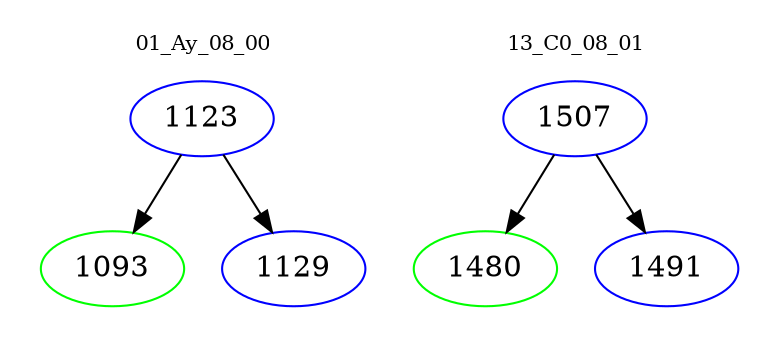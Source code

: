 digraph{
subgraph cluster_0 {
color = white
label = "01_Ay_08_00";
fontsize=10;
T0_1123 [label="1123", color="blue"]
T0_1123 -> T0_1093 [color="black"]
T0_1093 [label="1093", color="green"]
T0_1123 -> T0_1129 [color="black"]
T0_1129 [label="1129", color="blue"]
}
subgraph cluster_1 {
color = white
label = "13_C0_08_01";
fontsize=10;
T1_1507 [label="1507", color="blue"]
T1_1507 -> T1_1480 [color="black"]
T1_1480 [label="1480", color="green"]
T1_1507 -> T1_1491 [color="black"]
T1_1491 [label="1491", color="blue"]
}
}
